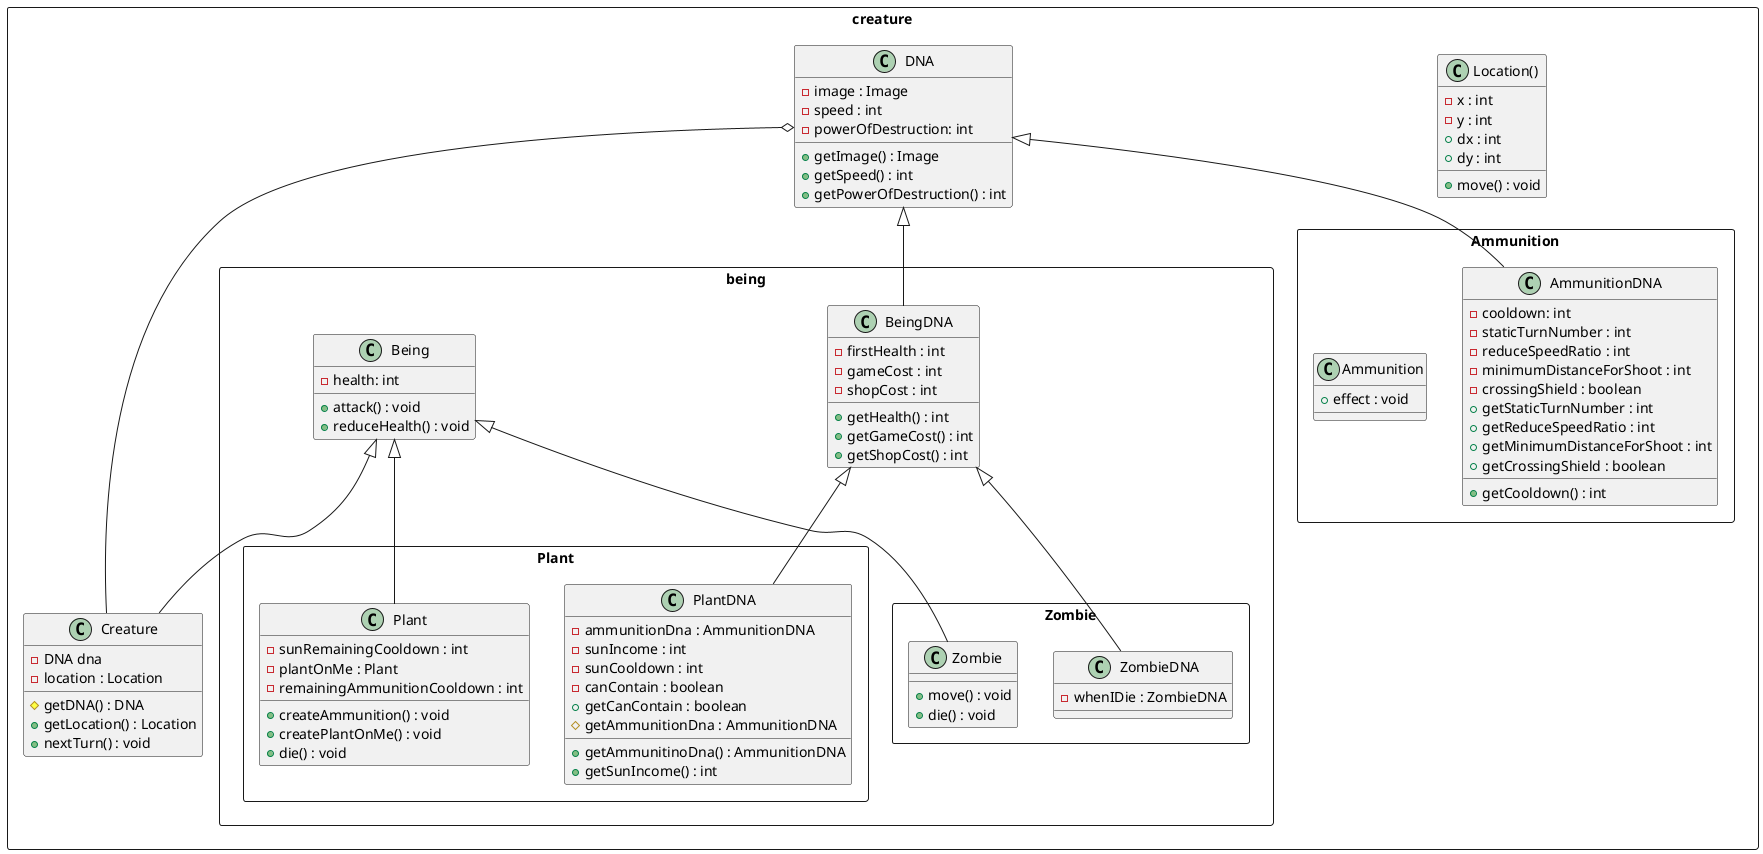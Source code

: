 @startuml

package creature <<Rectangle>> {

	Class Location() {
		-x : int
		-y : int
		+dx : int
		+dy : int
		+move() : void
	}

	Class DNA {
		-image : Image
		-speed : int
		-powerOfDestruction: int
		+getImage() : Image
		+getSpeed() : int
		+getPowerOfDestruction() : int
	}
	DNA o-- Creature

	Class Creature {
		-DNA dna
		-location : Location
		#getDNA() : DNA
		+getLocation() : Location
		+nextTurn() : void
	}

	package being <<Rectangle>> {

	DNA <|-- BeingDNA
	Class BeingDNA {
		-firstHealth : int
		-gameCost : int
		-shopCost : int
		+getHealth() : int
		+getGameCost() : int
		+getShopCost() : int
	}

	Being <|-- Creature
	Class Being {
		-health: int
		+attack() : void
		+reduceHealth() : void
	}

	package Plant <<Rectangle>> {

		Class PlantDNA {
			-ammunitionDna : AmmunitionDNA
			-sunIncome : int
			-sunCooldown : int
			-canContain : boolean
			+getAmmunitinoDna() : AmmunitionDNA
			+getSunIncome() : int
			+getCanContain : boolean
			#getAmmunitionDna : AmmunitionDNA
		}

		Being <|-- Plant
		Class Plant {
			-sunRemainingCooldown : int
			-plantOnMe : Plant
			-remainingAmmunitionCooldown : int
			+createAmmunition() : void
			+createPlantOnMe() : void
			+die() : void
		}
		BeingDNA <|-- PlantDNA
	}

	package Zombie <<Rectangle>> {

		Class ZombieDNA {
			-whenIDie : ZombieDNA
		}

		Being <|-- Zombie
		Class Zombie {
			+move() : void
			+die() : void
		}
		BeingDNA <|-- ZombieDNA
	}
	}
	package Ammunition <<Rectangle>> {
		DNA <|-- AmmunitionDNA
		Class AmmunitionDNA {
			-cooldown: int
			-staticTurnNumber : int
			-reduceSpeedRatio : int
			-minimumDistanceForShoot : int
			-crossingShield : boolean
			+getCooldown() : int
			+getStaticTurnNumber : int
			+getReduceSpeedRatio : int
			+getMinimumDistanceForShoot : int
			+getCrossingShield : boolean
		}

		Class Ammunition {
			+effect : void
		}
	}
}
@enduml
